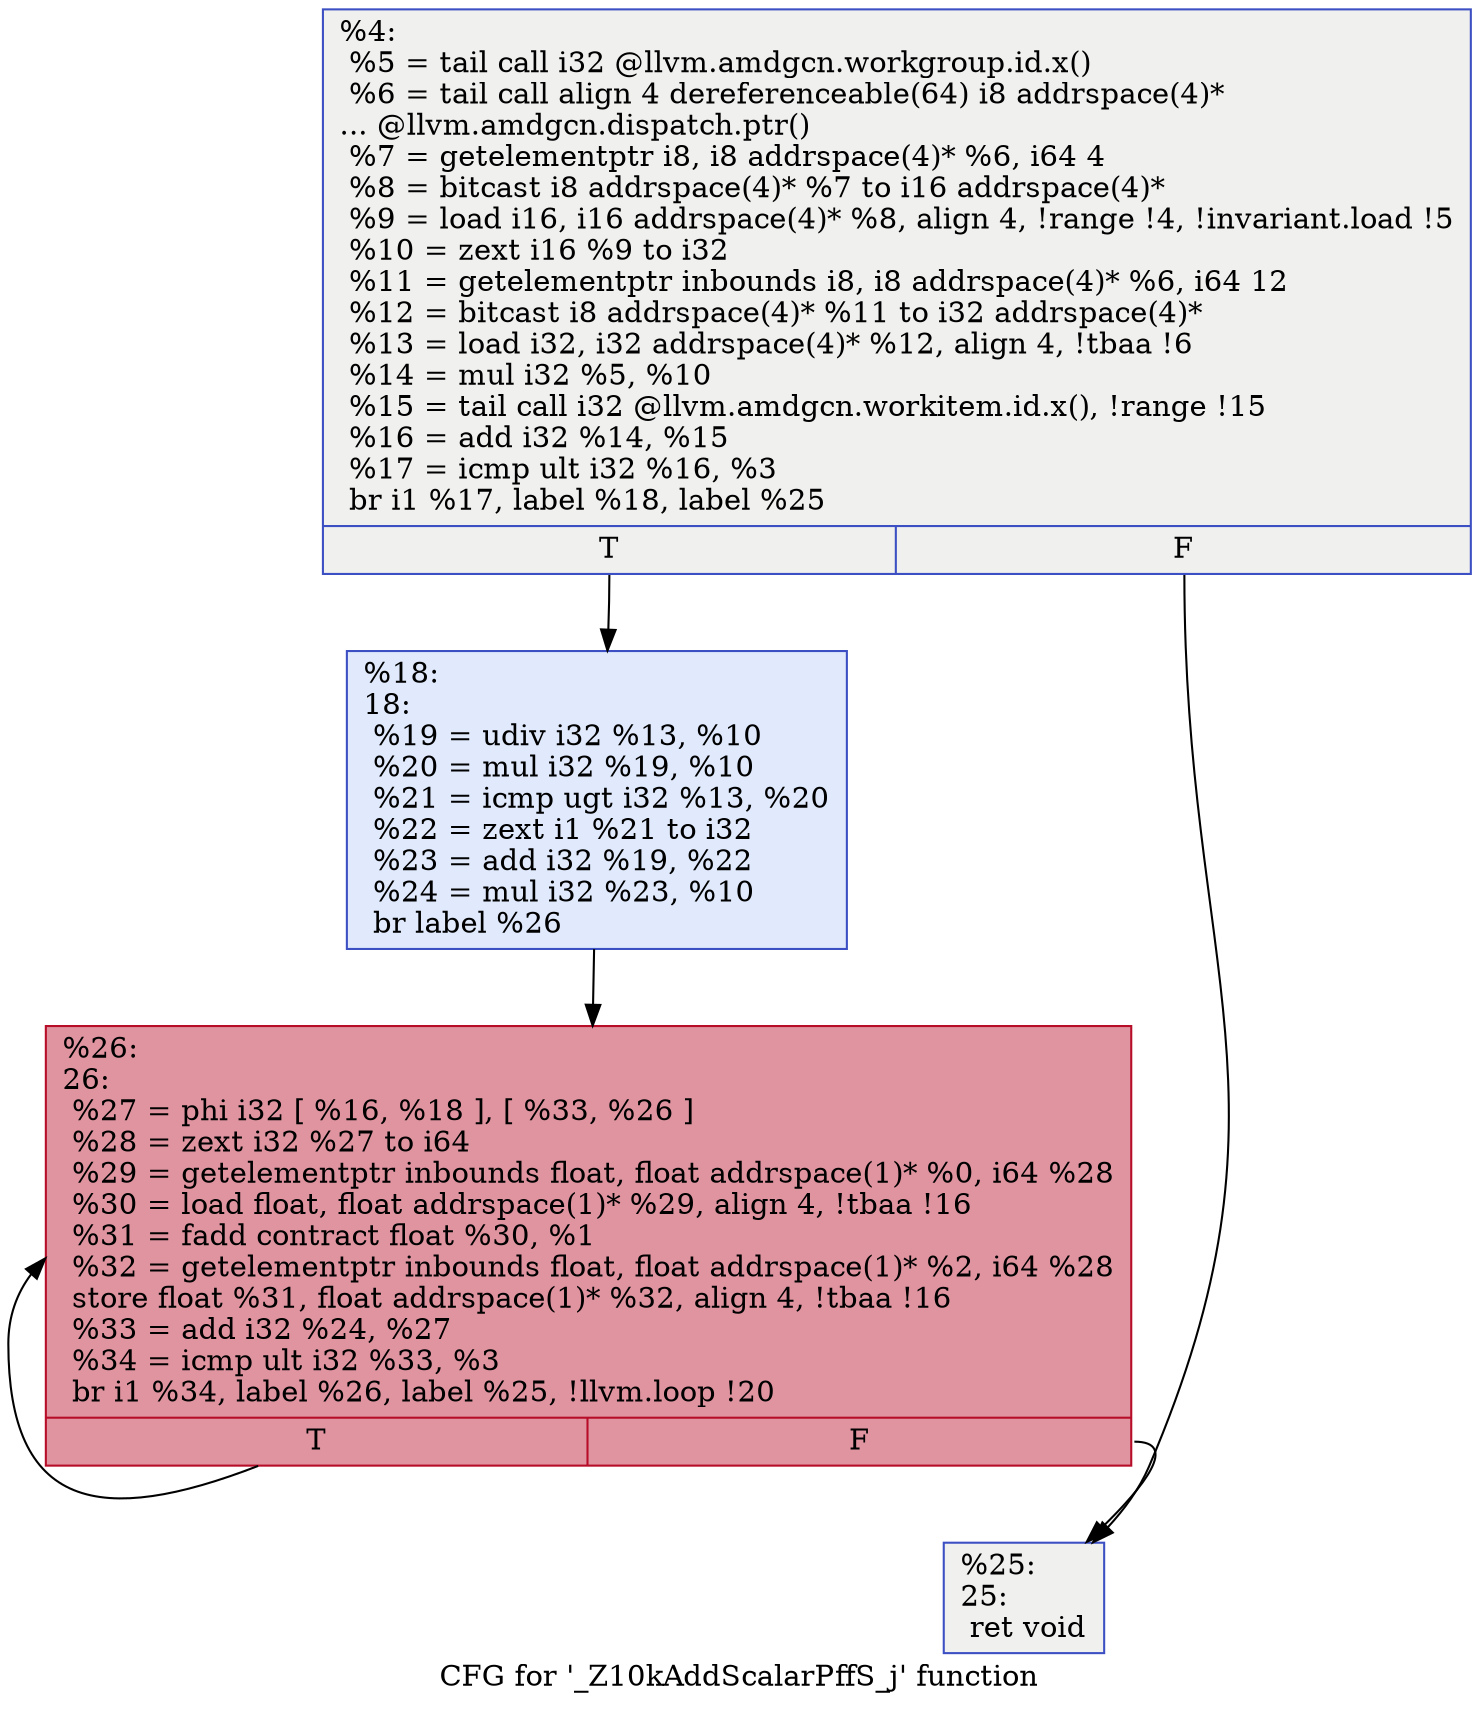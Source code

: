 digraph "CFG for '_Z10kAddScalarPffS_j' function" {
	label="CFG for '_Z10kAddScalarPffS_j' function";

	Node0x52e0470 [shape=record,color="#3d50c3ff", style=filled, fillcolor="#dedcdb70",label="{%4:\l  %5 = tail call i32 @llvm.amdgcn.workgroup.id.x()\l  %6 = tail call align 4 dereferenceable(64) i8 addrspace(4)*\l... @llvm.amdgcn.dispatch.ptr()\l  %7 = getelementptr i8, i8 addrspace(4)* %6, i64 4\l  %8 = bitcast i8 addrspace(4)* %7 to i16 addrspace(4)*\l  %9 = load i16, i16 addrspace(4)* %8, align 4, !range !4, !invariant.load !5\l  %10 = zext i16 %9 to i32\l  %11 = getelementptr inbounds i8, i8 addrspace(4)* %6, i64 12\l  %12 = bitcast i8 addrspace(4)* %11 to i32 addrspace(4)*\l  %13 = load i32, i32 addrspace(4)* %12, align 4, !tbaa !6\l  %14 = mul i32 %5, %10\l  %15 = tail call i32 @llvm.amdgcn.workitem.id.x(), !range !15\l  %16 = add i32 %14, %15\l  %17 = icmp ult i32 %16, %3\l  br i1 %17, label %18, label %25\l|{<s0>T|<s1>F}}"];
	Node0x52e0470:s0 -> Node0x52e26f0;
	Node0x52e0470:s1 -> Node0x52e2780;
	Node0x52e26f0 [shape=record,color="#3d50c3ff", style=filled, fillcolor="#b9d0f970",label="{%18:\l18:                                               \l  %19 = udiv i32 %13, %10\l  %20 = mul i32 %19, %10\l  %21 = icmp ugt i32 %13, %20\l  %22 = zext i1 %21 to i32\l  %23 = add i32 %19, %22\l  %24 = mul i32 %23, %10\l  br label %26\l}"];
	Node0x52e26f0 -> Node0x52e2c00;
	Node0x52e2780 [shape=record,color="#3d50c3ff", style=filled, fillcolor="#dedcdb70",label="{%25:\l25:                                               \l  ret void\l}"];
	Node0x52e2c00 [shape=record,color="#b70d28ff", style=filled, fillcolor="#b70d2870",label="{%26:\l26:                                               \l  %27 = phi i32 [ %16, %18 ], [ %33, %26 ]\l  %28 = zext i32 %27 to i64\l  %29 = getelementptr inbounds float, float addrspace(1)* %0, i64 %28\l  %30 = load float, float addrspace(1)* %29, align 4, !tbaa !16\l  %31 = fadd contract float %30, %1\l  %32 = getelementptr inbounds float, float addrspace(1)* %2, i64 %28\l  store float %31, float addrspace(1)* %32, align 4, !tbaa !16\l  %33 = add i32 %24, %27\l  %34 = icmp ult i32 %33, %3\l  br i1 %34, label %26, label %25, !llvm.loop !20\l|{<s0>T|<s1>F}}"];
	Node0x52e2c00:s0 -> Node0x52e2c00;
	Node0x52e2c00:s1 -> Node0x52e2780;
}
